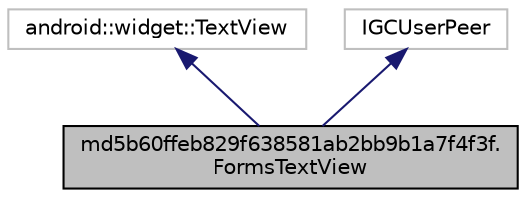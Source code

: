 digraph "md5b60ffeb829f638581ab2bb9b1a7f4f3f.FormsTextView"
{
  edge [fontname="Helvetica",fontsize="10",labelfontname="Helvetica",labelfontsize="10"];
  node [fontname="Helvetica",fontsize="10",shape=record];
  Node0 [label="md5b60ffeb829f638581ab2bb9b1a7f4f3f.\lFormsTextView",height=0.2,width=0.4,color="black", fillcolor="grey75", style="filled", fontcolor="black"];
  Node1 -> Node0 [dir="back",color="midnightblue",fontsize="10",style="solid",fontname="Helvetica"];
  Node1 [label="android::widget::TextView",height=0.2,width=0.4,color="grey75", fillcolor="white", style="filled"];
  Node2 -> Node0 [dir="back",color="midnightblue",fontsize="10",style="solid",fontname="Helvetica"];
  Node2 [label="IGCUserPeer",height=0.2,width=0.4,color="grey75", fillcolor="white", style="filled"];
}

